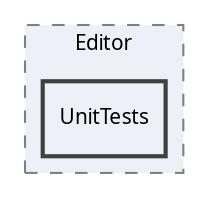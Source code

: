 digraph "UnitTests"
{
 // LATEX_PDF_SIZE
  edge [fontname="Calibrii",fontsize="10",labelfontname="Calibrii",labelfontsize="10"];
  node [fontname="Calibrii",fontsize="10",shape=record];
  compound=true
  subgraph clusterdir_25ba4a9eac4495641c7fdd3574b865dd {
    graph [ bgcolor="#edf0f7", pencolor="grey50", style="filled,dashed,", label="Editor", fontname="Calibrii", fontsize="10", URL="dir_25ba4a9eac4495641c7fdd3574b865dd.html"]
  dir_a10a31f97bcb6587a4b5566a4ceb8960 [shape=box, label="UnitTests", style="filled,bold,", fillcolor="#edf0f7", color="grey25", URL="dir_a10a31f97bcb6587a4b5566a4ceb8960.html"];
  }
}
